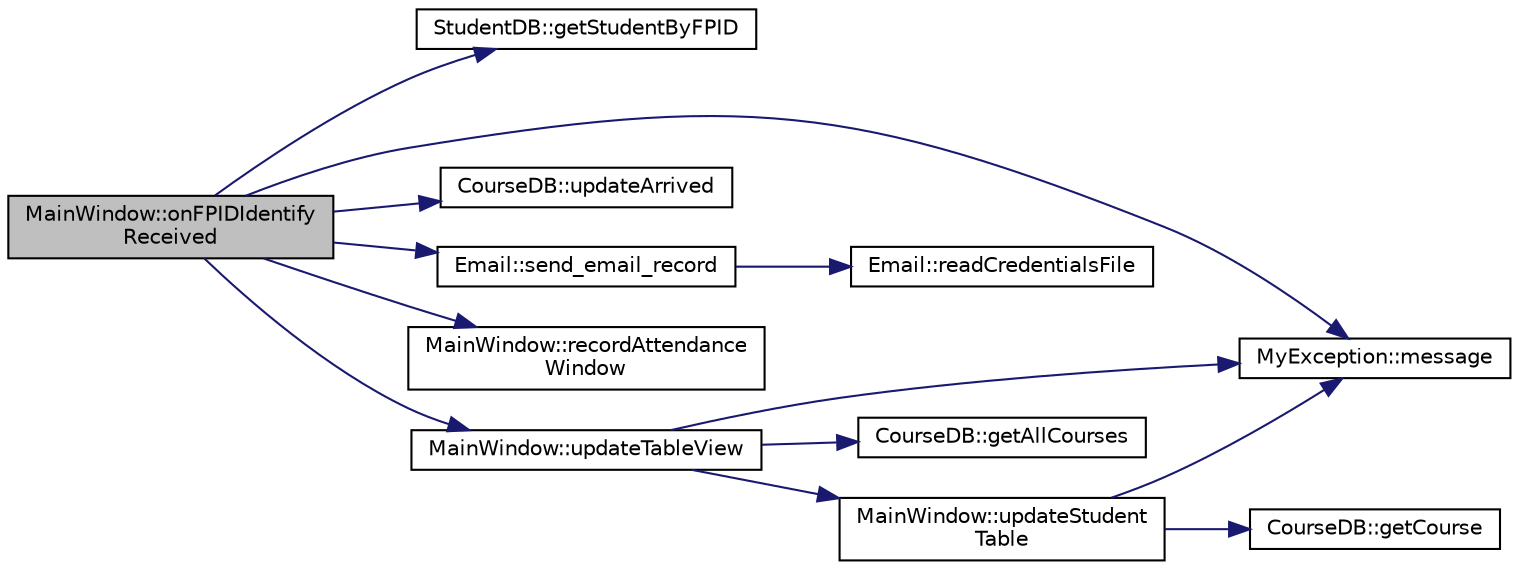 digraph "MainWindow::onFPIDIdentifyReceived"
{
  edge [fontname="Helvetica",fontsize="10",labelfontname="Helvetica",labelfontsize="10"];
  node [fontname="Helvetica",fontsize="10",shape=record];
  rankdir="LR";
  Node1 [label="MainWindow::onFPIDIdentify\lReceived",height=0.2,width=0.4,color="black", fillcolor="grey75", style="filled", fontcolor="black"];
  Node1 -> Node2 [color="midnightblue",fontsize="10",style="solid",fontname="Helvetica"];
  Node2 [label="StudentDB::getStudentByFPID",height=0.2,width=0.4,color="black", fillcolor="white", style="filled",URL="$class_student_d_b.html#a4bb67084428edf4f6cfb91643daaa693",tooltip="retrieves a student&#39;s information from the STUDENTS table in an SQLite database based on their finger..."];
  Node1 -> Node3 [color="midnightblue",fontsize="10",style="solid",fontname="Helvetica"];
  Node3 [label="MyException::message",height=0.2,width=0.4,color="black", fillcolor="white", style="filled",URL="$class_my_exception.html#a7371232a66d68dcd8c8c6363b434c0db"];
  Node1 -> Node4 [color="midnightblue",fontsize="10",style="solid",fontname="Helvetica"];
  Node4 [label="CourseDB::updateArrived",height=0.2,width=0.4,color="black", fillcolor="white", style="filled",URL="$class_course_d_b.html#a28979532b65bae3adcbca940a89e7779",tooltip="Determine if a student is on the course list and determine if the course student is attending the cou..."];
  Node1 -> Node5 [color="midnightblue",fontsize="10",style="solid",fontname="Helvetica"];
  Node5 [label="Email::send_email_record",height=0.2,width=0.4,color="black", fillcolor="white", style="filled",URL="$class_email.html#af5c194f8670d4e2fb6153c9c3bf15c48",tooltip="Send email using SendGrid with pre-designed dynamic templates. "];
  Node5 -> Node6 [color="midnightblue",fontsize="10",style="solid",fontname="Helvetica"];
  Node6 [label="Email::readCredentialsFile",height=0.2,width=0.4,color="black", fillcolor="white", style="filled",URL="$class_email.html#af94727858b272dfb14a9f1224a8f2da1",tooltip="read a file named \"credentials.txt\" to obtain an API key used for authentication in an email system ..."];
  Node1 -> Node7 [color="midnightblue",fontsize="10",style="solid",fontname="Helvetica"];
  Node7 [label="MainWindow::recordAttendance\lWindow",height=0.2,width=0.4,color="black", fillcolor="white", style="filled",URL="$class_main_window.html#a57fcf83e8fc3f5bfcab4ae81240bf119",tooltip="Record student attendance when rfid or fingerprint detected. "];
  Node1 -> Node8 [color="midnightblue",fontsize="10",style="solid",fontname="Helvetica"];
  Node8 [label="MainWindow::updateTableView",height=0.2,width=0.4,color="black", fillcolor="white", style="filled",URL="$class_main_window.html#a31ebff8b2a54cfd5f634c82253f3ffdd",tooltip="update course table "];
  Node8 -> Node9 [color="midnightblue",fontsize="10",style="solid",fontname="Helvetica"];
  Node9 [label="CourseDB::getAllCourses",height=0.2,width=0.4,color="black", fillcolor="white", style="filled",URL="$class_course_d_b.html#ada1e9df01308d68dacc6a95730517a01",tooltip="Retrieves all courses from the database and returns them as QList<Course>. "];
  Node8 -> Node3 [color="midnightblue",fontsize="10",style="solid",fontname="Helvetica"];
  Node8 -> Node10 [color="midnightblue",fontsize="10",style="solid",fontname="Helvetica"];
  Node10 [label="MainWindow::updateStudent\lTable",height=0.2,width=0.4,color="black", fillcolor="white", style="filled",URL="$class_main_window.html#ae72f434e60eb56c5ba1f18c1a0edd2ba",tooltip="update student table with upcoming course "];
  Node10 -> Node11 [color="midnightblue",fontsize="10",style="solid",fontname="Helvetica"];
  Node11 [label="CourseDB::getCourse",height=0.2,width=0.4,color="black", fillcolor="white", style="filled",URL="$class_course_d_b.html#afc10757467c711b2782bd1c1cb23b0fc",tooltip="Access to courses in the database and extraction of relevant student lists and related data..."];
  Node10 -> Node3 [color="midnightblue",fontsize="10",style="solid",fontname="Helvetica"];
}

